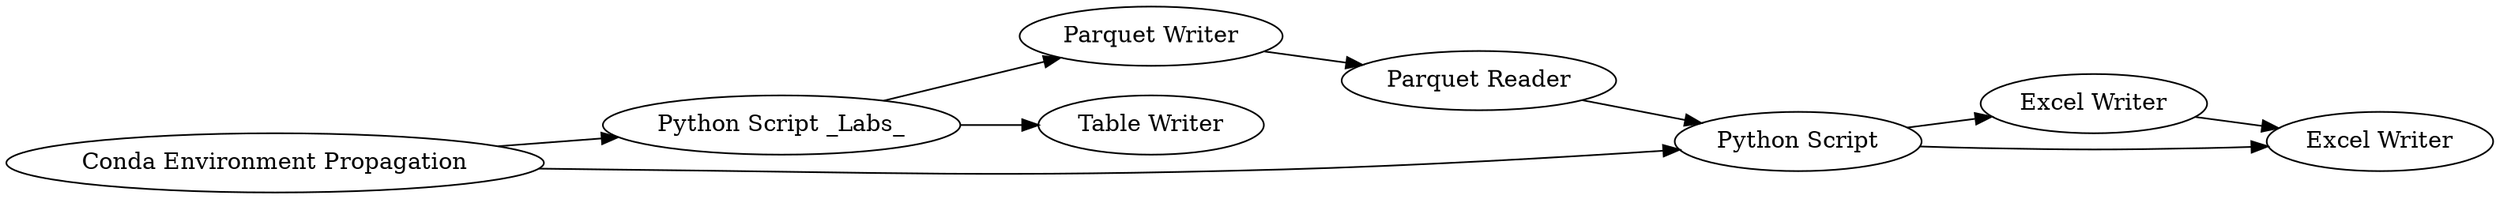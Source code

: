 digraph {
	"-6827701733201394391_8" [label="Excel Writer"]
	"-6827701733201394391_9" [label="Excel Writer"]
	"-6827701733201394391_6" [label="Parquet Writer"]
	"-6827701733201394391_7" [label="Parquet Reader"]
	"-6827701733201394391_4" [label="Python Script _Labs_"]
	"-6827701733201394391_5" [label="Table Writer"]
	"-6827701733201394391_2" [label="Python Script"]
	"-6827701733201394391_3" [label="Conda Environment Propagation"]
	"-6827701733201394391_7" -> "-6827701733201394391_2"
	"-6827701733201394391_6" -> "-6827701733201394391_7"
	"-6827701733201394391_8" -> "-6827701733201394391_9"
	"-6827701733201394391_4" -> "-6827701733201394391_5"
	"-6827701733201394391_3" -> "-6827701733201394391_4"
	"-6827701733201394391_4" -> "-6827701733201394391_6"
	"-6827701733201394391_3" -> "-6827701733201394391_2"
	"-6827701733201394391_2" -> "-6827701733201394391_8"
	"-6827701733201394391_2" -> "-6827701733201394391_9"
	rankdir=LR
}
